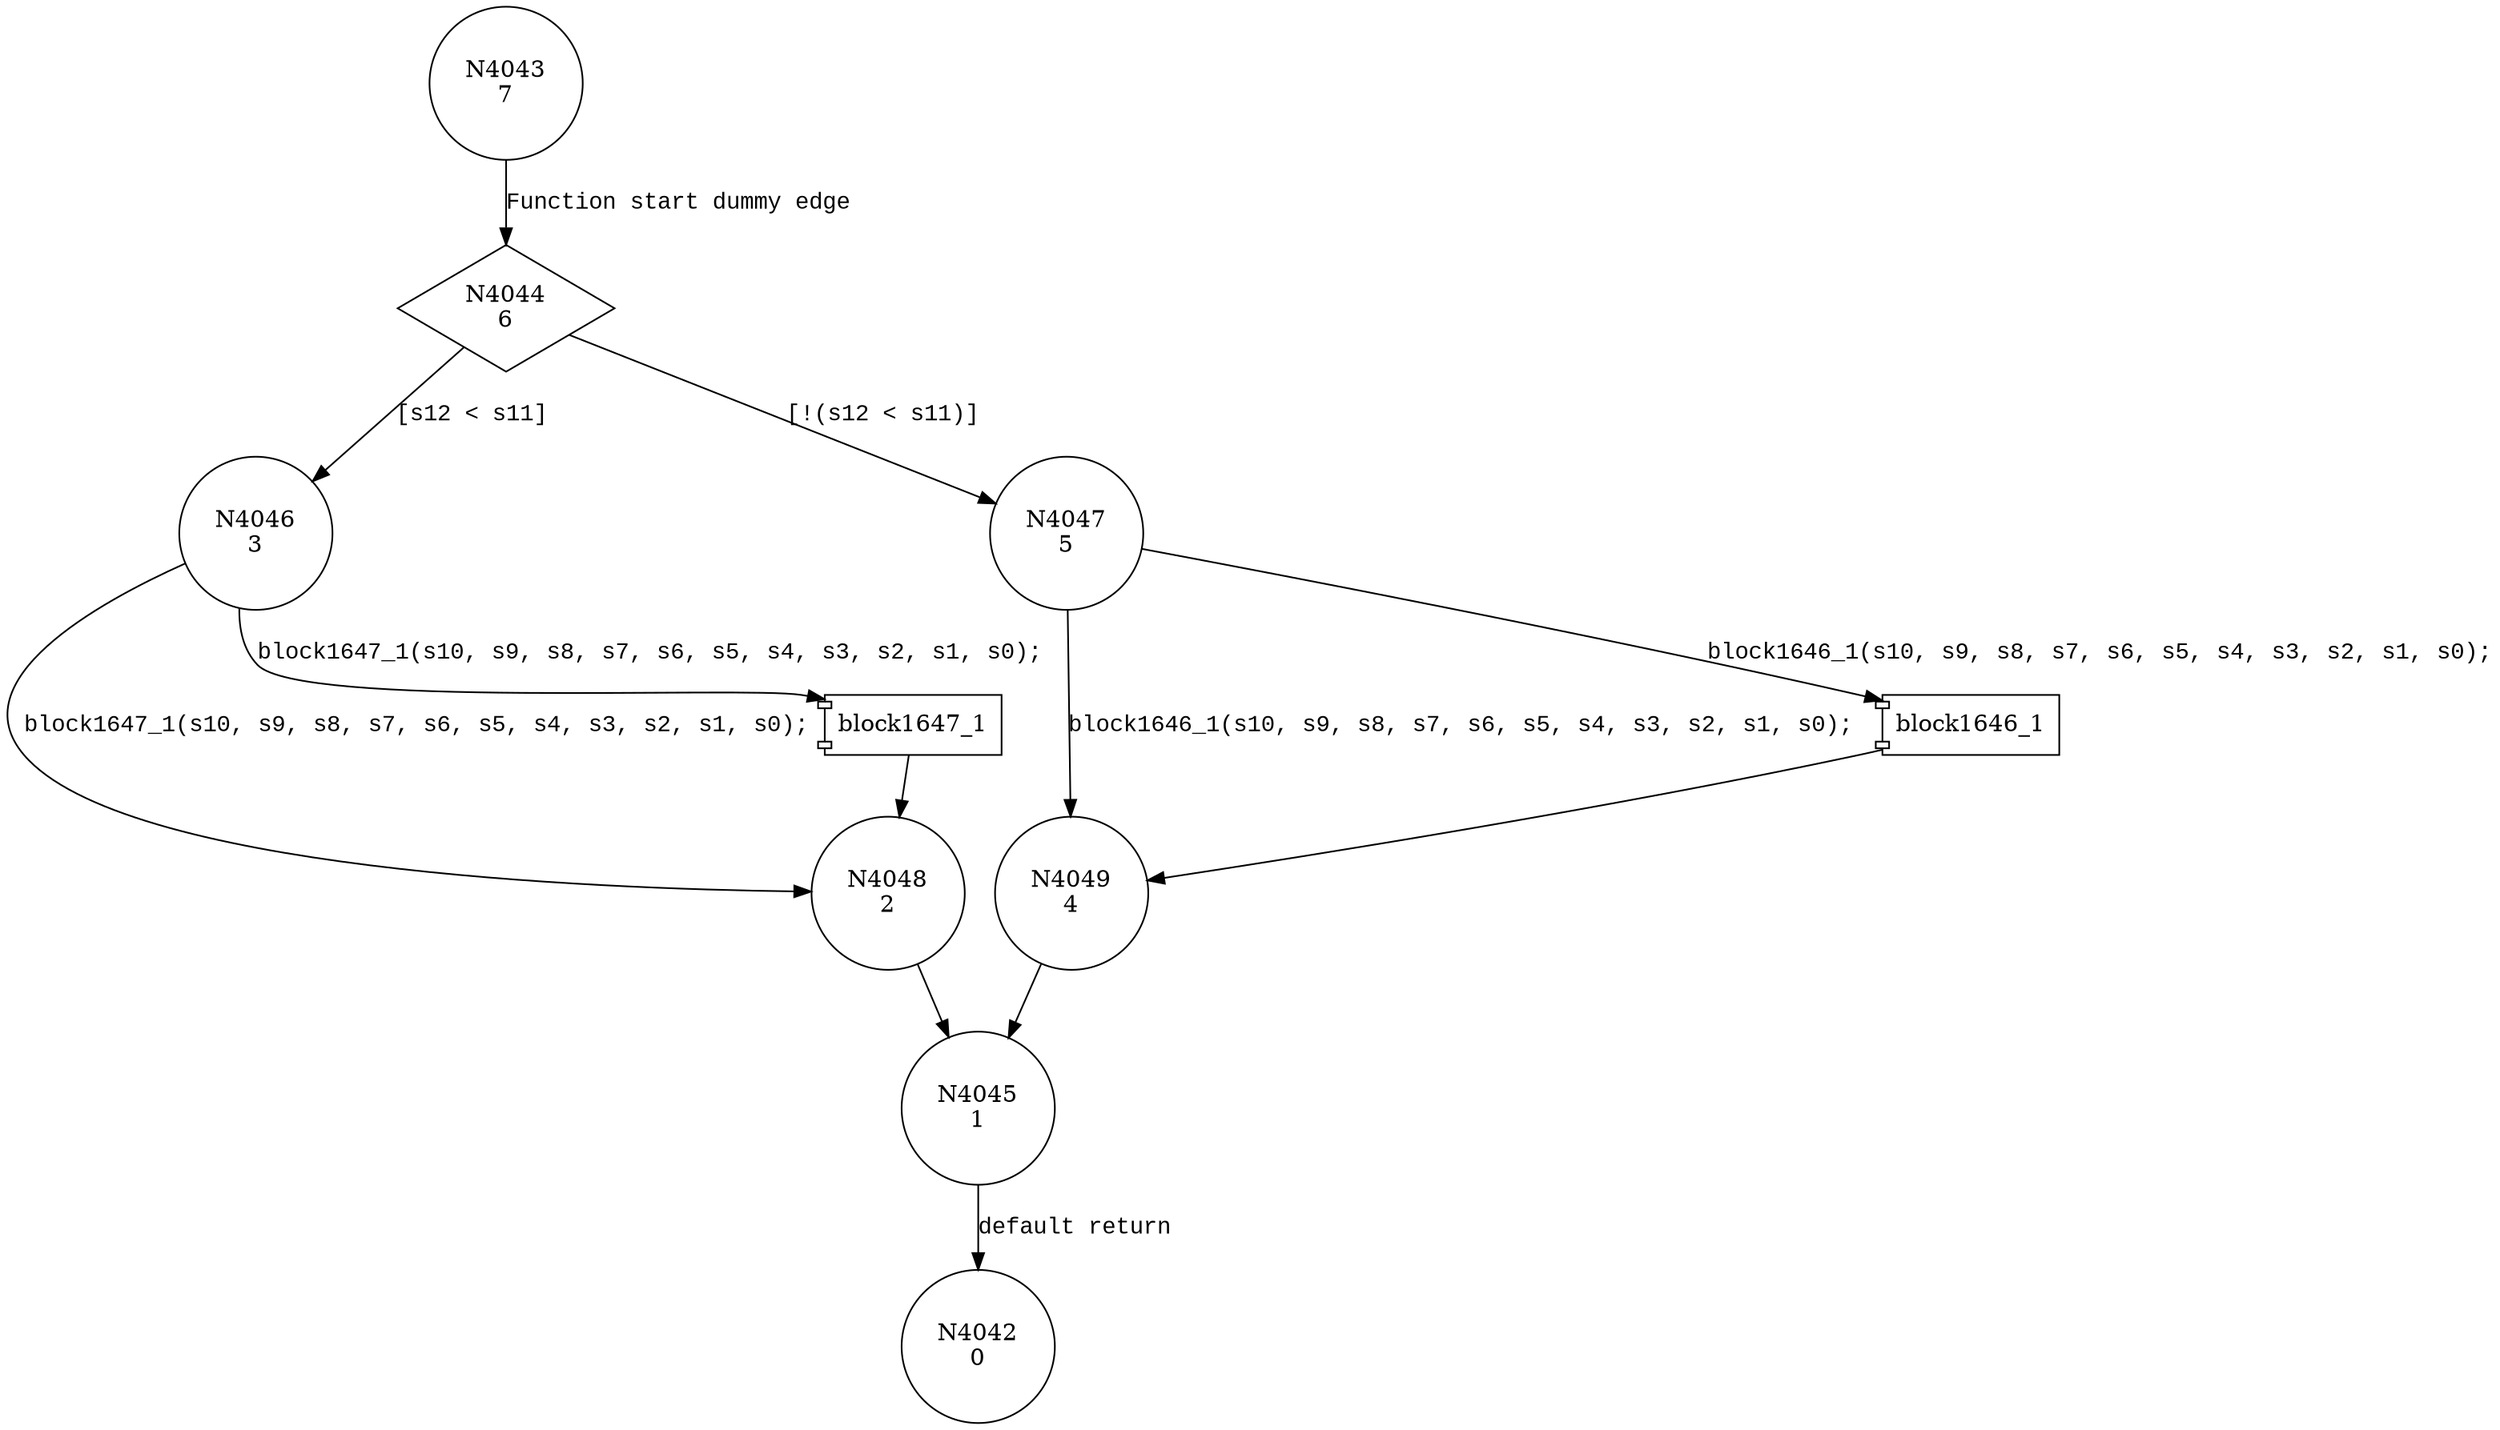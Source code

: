 digraph jump1633_1 {
4044 [shape="diamond" label="N4044\n6"]
4046 [shape="circle" label="N4046\n3"]
4047 [shape="circle" label="N4047\n5"]
4049 [shape="circle" label="N4049\n4"]
4045 [shape="circle" label="N4045\n1"]
4042 [shape="circle" label="N4042\n0"]
4048 [shape="circle" label="N4048\n2"]
4043 [shape="circle" label="N4043\n7"]
4044 -> 4046 [label="[s12 < s11]" fontname="Courier New"]
4044 -> 4047 [label="[!(s12 < s11)]" fontname="Courier New"]
100108 [shape="component" label="block1646_1"]
4047 -> 100108 [label="block1646_1(s10, s9, s8, s7, s6, s5, s4, s3, s2, s1, s0);" fontname="Courier New"]
100108 -> 4049 [label="" fontname="Courier New"]
4047 -> 4049 [label="block1646_1(s10, s9, s8, s7, s6, s5, s4, s3, s2, s1, s0);" fontname="Courier New"]
4049 -> 4045 [label="" fontname="Courier New"]
4045 -> 4042 [label="default return" fontname="Courier New"]
100109 [shape="component" label="block1647_1"]
4046 -> 100109 [label="block1647_1(s10, s9, s8, s7, s6, s5, s4, s3, s2, s1, s0);" fontname="Courier New"]
100109 -> 4048 [label="" fontname="Courier New"]
4046 -> 4048 [label="block1647_1(s10, s9, s8, s7, s6, s5, s4, s3, s2, s1, s0);" fontname="Courier New"]
4048 -> 4045 [label="" fontname="Courier New"]
4043 -> 4044 [label="Function start dummy edge" fontname="Courier New"]
}